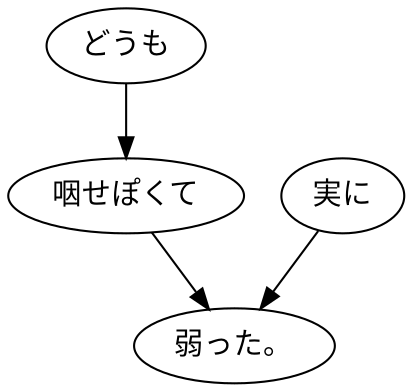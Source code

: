 digraph graph16 {
	node0 [label="どうも"];
	node1 [label="咽せぽくて"];
	node2 [label="実に"];
	node3 [label="弱った。"];
	node0 -> node1;
	node1 -> node3;
	node2 -> node3;
}

